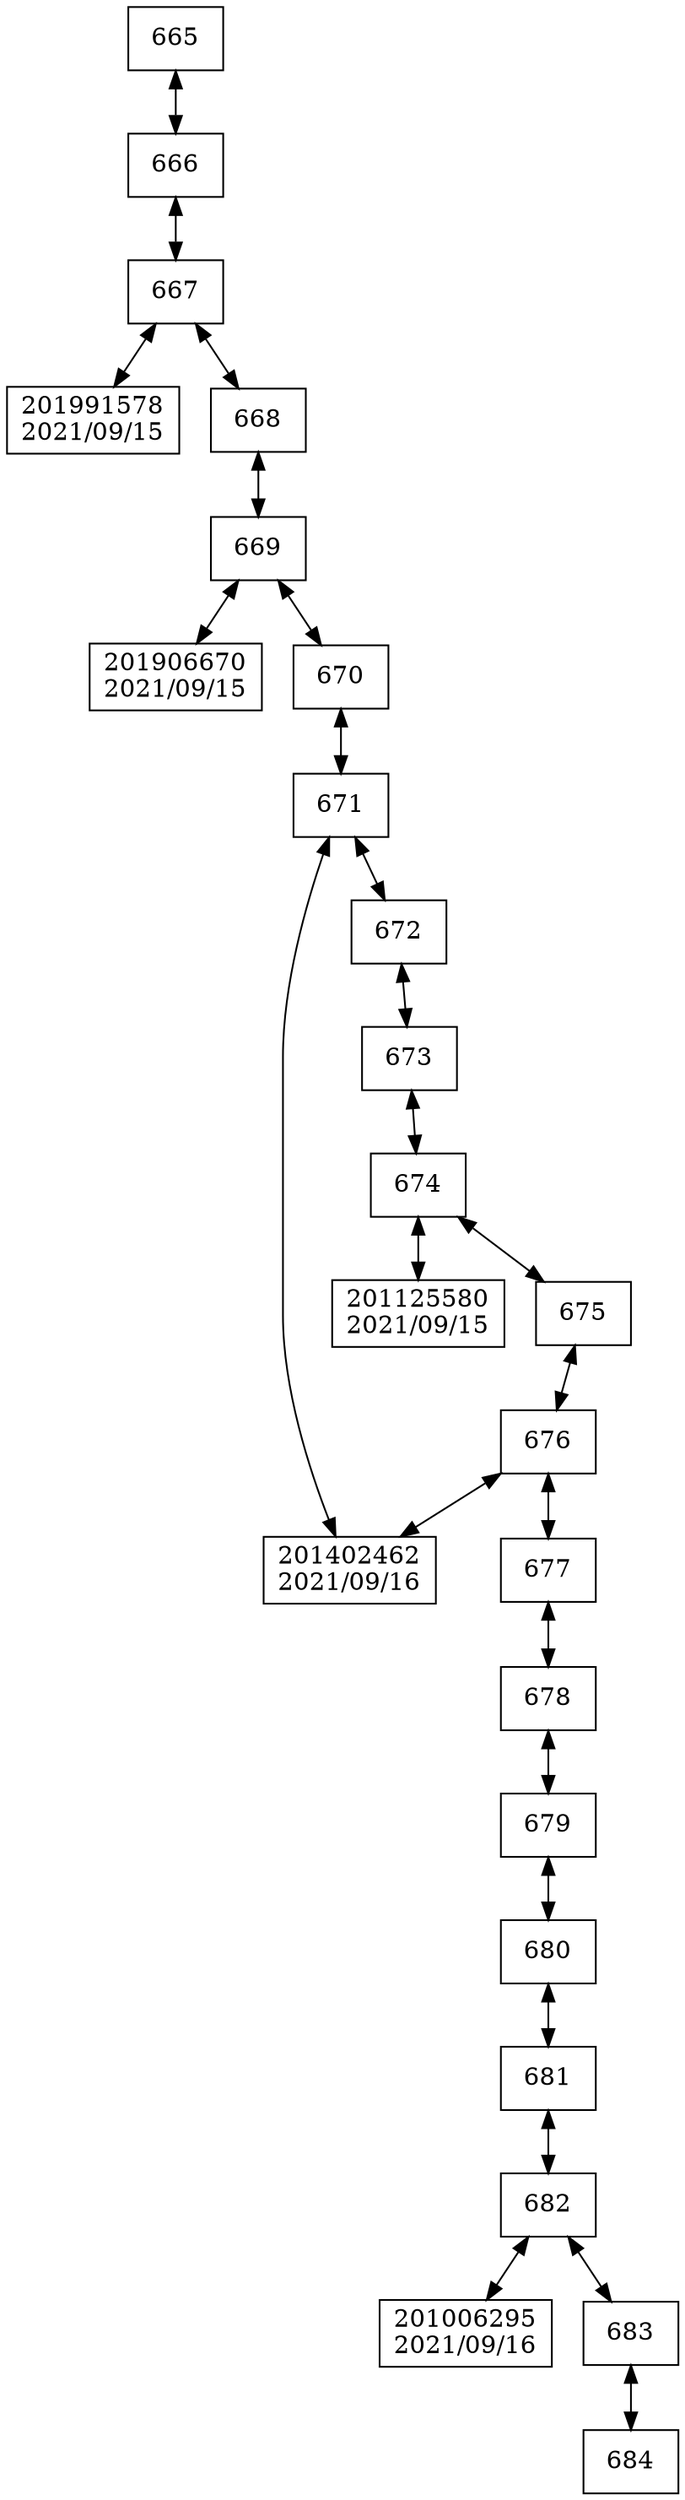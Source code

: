 digraph G{
 rankdir = TB; 
node [shape=box]; 
compound=true; 
"665"[label="665"];
"666"[label="666"];
"667"[label="667"];
"201991578"[label="201991578
2021/09/15"];
"668"[label="668"];
"669"[label="669"];
"201906670"[label="201906670
2021/09/15"];
"670"[label="670"];
"671"[label="671"];
"201402462"[label="201402462
2021/09/15"];
"672"[label="672"];
"673"[label="673"];
"674"[label="674"];
"201125580"[label="201125580
2021/09/15"];
"675"[label="675"];
"676"[label="676"];
"201402462"[label="201402462
2021/09/16"];
"677"[label="677"];
"678"[label="678"];
"679"[label="679"];
"680"[label="680"];
"681"[label="681"];
"682"[label="682"];
"201006295"[label="201006295
2021/09/16"];
"683"[label="683"];
"684"[label="684"];
"665" -> "666"[dir="both"];
"666" -> "667"[dir="both"];
"667" -> "201991578"[dir="both"];
"667" -> "668"[dir="both"];
"668" -> "669"[dir="both"];
"669" -> "201906670"[dir="both"];
"669" -> "670"[dir="both"];
"670" -> "671"[dir="both"];
"671" -> "201402462"[dir="both"];
"671" -> "672"[dir="both"];
"672" -> "673"[dir="both"];
"673" -> "674"[dir="both"];
"674" -> "201125580"[dir="both"];
"674" -> "675"[dir="both"];
"675" -> "676"[dir="both"];
"676" -> "201402462"[dir="both"];
"676" -> "677"[dir="both"];
"677" -> "678"[dir="both"];
"678" -> "679"[dir="both"];
"679" -> "680"[dir="both"];
"680" -> "681"[dir="both"];
"681" -> "682"[dir="both"];
"682" -> "201006295"[dir="both"];
"682" -> "683"[dir="both"];
"683" -> "684"[dir="both"];

}

